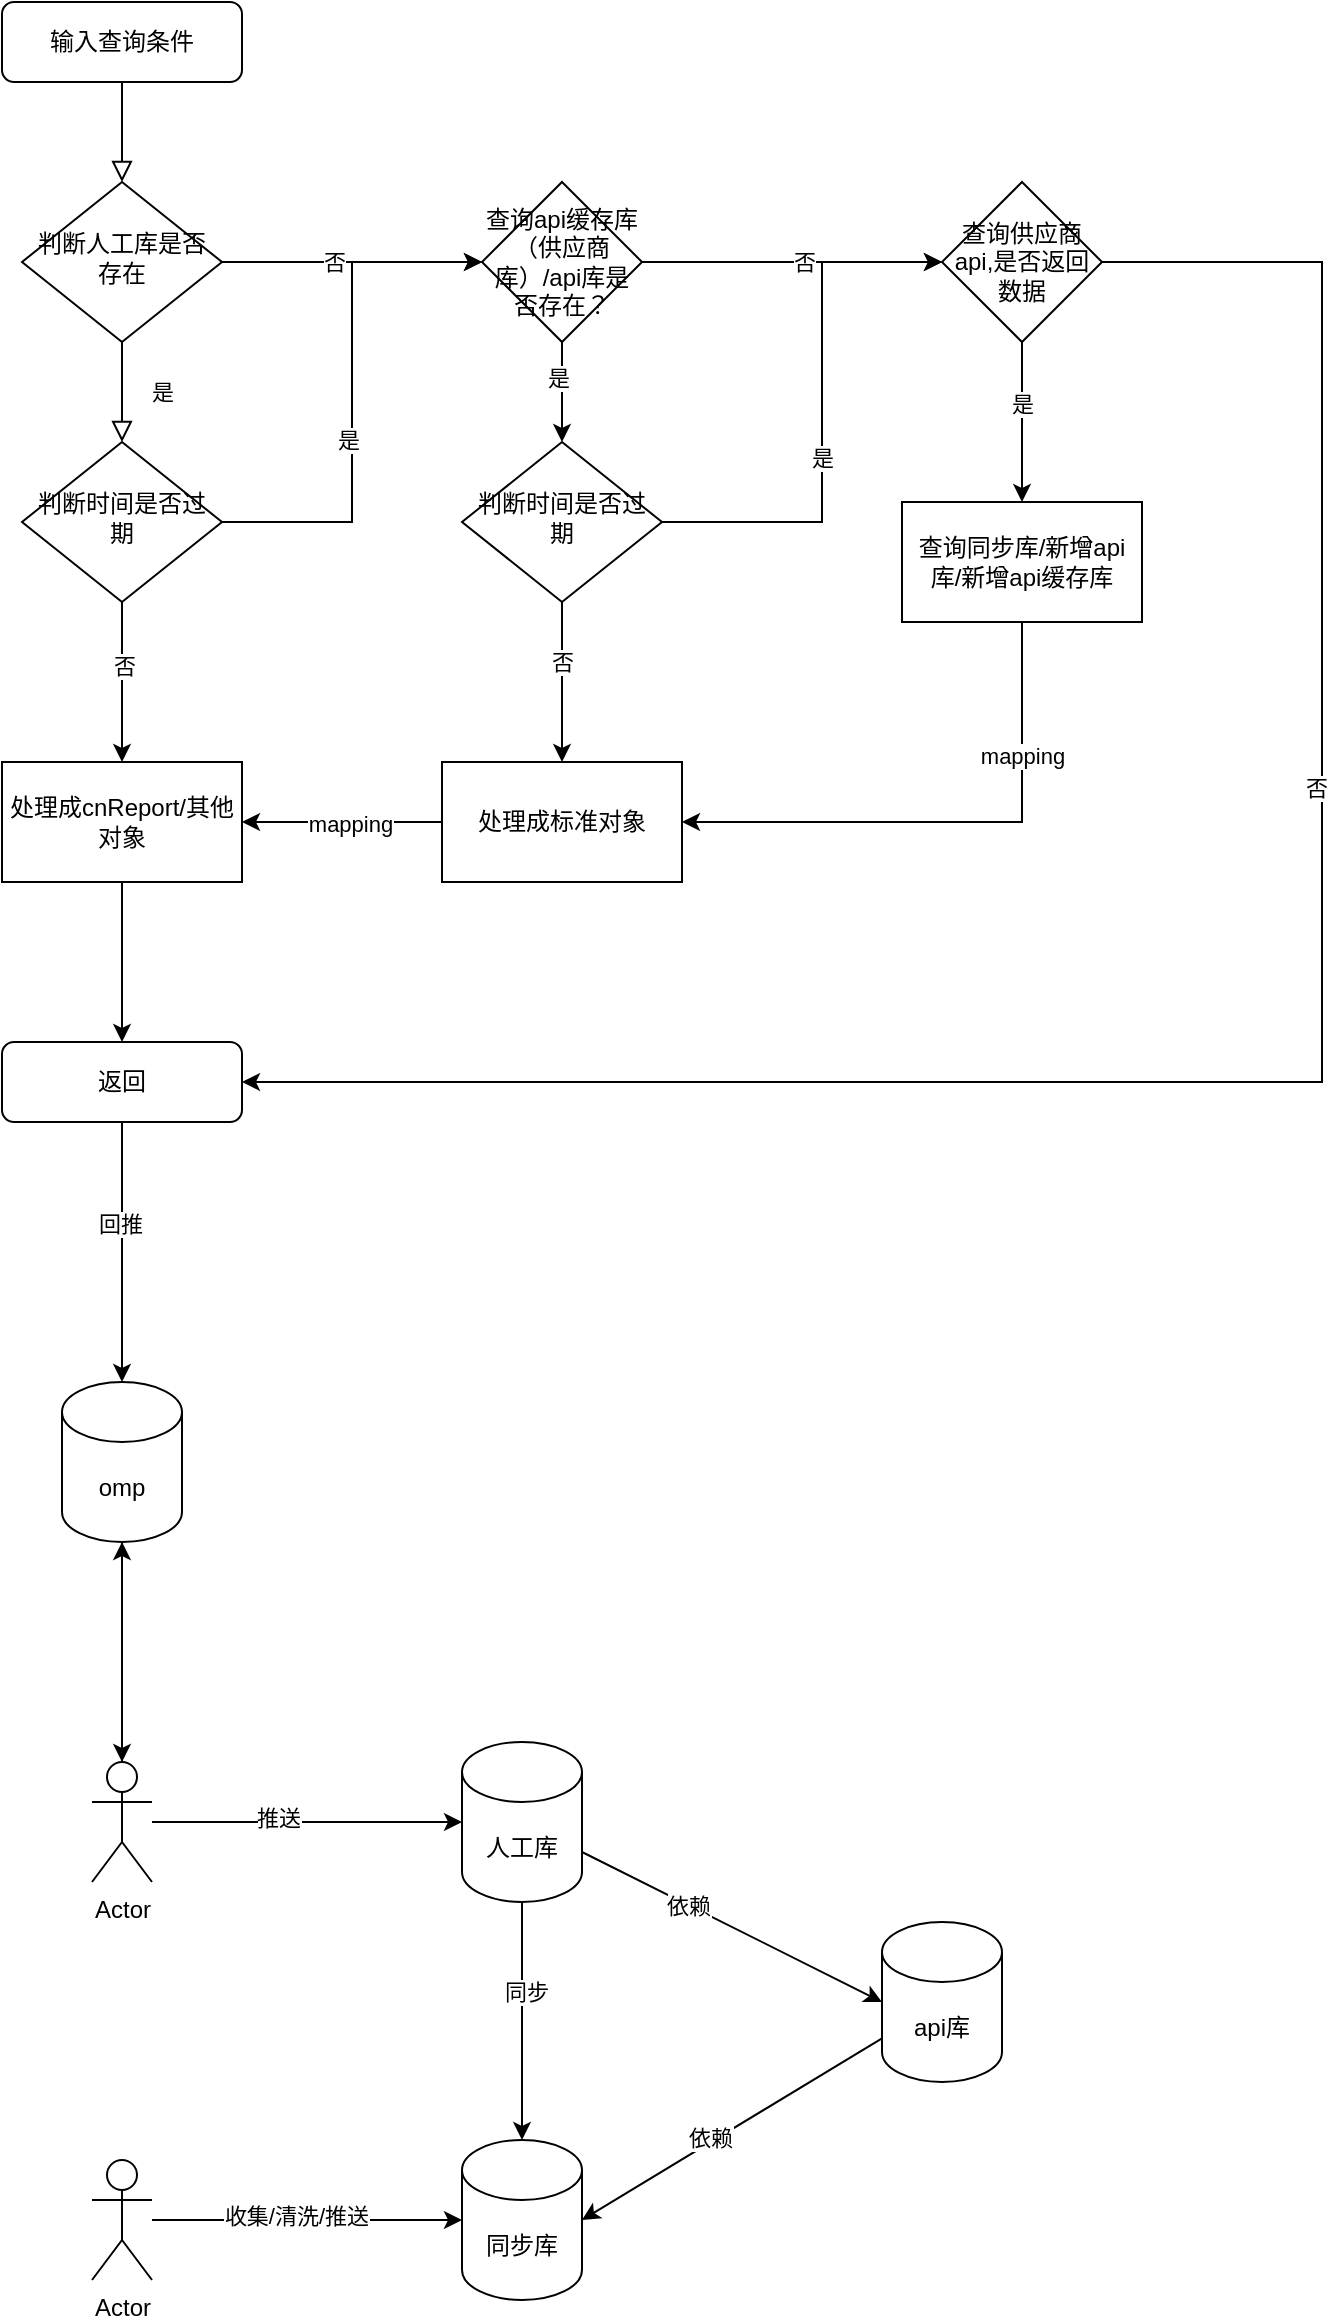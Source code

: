 <mxfile version="15.0.6" type="github">
  <diagram id="C5RBs43oDa-KdzZeNtuy" name="Page-1">
    <mxGraphModel dx="1128" dy="683" grid="1" gridSize="10" guides="1" tooltips="1" connect="1" arrows="1" fold="1" page="1" pageScale="1" pageWidth="827" pageHeight="1169" math="0" shadow="0">
      <root>
        <mxCell id="WIyWlLk6GJQsqaUBKTNV-0" />
        <mxCell id="WIyWlLk6GJQsqaUBKTNV-1" parent="WIyWlLk6GJQsqaUBKTNV-0" />
        <mxCell id="WIyWlLk6GJQsqaUBKTNV-2" value="" style="rounded=0;html=1;jettySize=auto;orthogonalLoop=1;fontSize=11;endArrow=block;endFill=0;endSize=8;strokeWidth=1;shadow=0;labelBackgroundColor=none;edgeStyle=orthogonalEdgeStyle;" parent="WIyWlLk6GJQsqaUBKTNV-1" source="WIyWlLk6GJQsqaUBKTNV-3" target="WIyWlLk6GJQsqaUBKTNV-6" edge="1">
          <mxGeometry relative="1" as="geometry" />
        </mxCell>
        <mxCell id="WIyWlLk6GJQsqaUBKTNV-3" value="&lt;font style=&quot;vertical-align: inherit&quot;&gt;&lt;font style=&quot;vertical-align: inherit&quot;&gt;输入查询条件&lt;br&gt;&lt;/font&gt;&lt;/font&gt;" style="rounded=1;whiteSpace=wrap;html=1;fontSize=12;glass=0;strokeWidth=1;shadow=0;" parent="WIyWlLk6GJQsqaUBKTNV-1" vertex="1">
          <mxGeometry x="160" y="80" width="120" height="40" as="geometry" />
        </mxCell>
        <mxCell id="WIyWlLk6GJQsqaUBKTNV-4" value="是" style="rounded=0;html=1;jettySize=auto;orthogonalLoop=1;fontSize=11;endArrow=block;endFill=0;endSize=8;strokeWidth=1;shadow=0;labelBackgroundColor=none;edgeStyle=orthogonalEdgeStyle;" parent="WIyWlLk6GJQsqaUBKTNV-1" source="WIyWlLk6GJQsqaUBKTNV-6" target="WIyWlLk6GJQsqaUBKTNV-10" edge="1">
          <mxGeometry y="20" relative="1" as="geometry">
            <mxPoint as="offset" />
          </mxGeometry>
        </mxCell>
        <mxCell id="7rB0-96qa2f4x_AwsrBt-5" style="edgeStyle=orthogonalEdgeStyle;rounded=0;orthogonalLoop=1;jettySize=auto;html=1;exitX=1;exitY=0.5;exitDx=0;exitDy=0;entryX=0;entryY=0.5;entryDx=0;entryDy=0;" parent="WIyWlLk6GJQsqaUBKTNV-1" source="WIyWlLk6GJQsqaUBKTNV-6" target="7rB0-96qa2f4x_AwsrBt-10" edge="1">
          <mxGeometry relative="1" as="geometry">
            <mxPoint x="414" y="210" as="targetPoint" />
            <Array as="points" />
          </mxGeometry>
        </mxCell>
        <mxCell id="7rB0-96qa2f4x_AwsrBt-7" value="否" style="edgeLabel;html=1;align=center;verticalAlign=middle;resizable=0;points=[];" parent="7rB0-96qa2f4x_AwsrBt-5" vertex="1" connectable="0">
          <mxGeometry x="-0.14" relative="1" as="geometry">
            <mxPoint as="offset" />
          </mxGeometry>
        </mxCell>
        <mxCell id="WIyWlLk6GJQsqaUBKTNV-6" value="&lt;font style=&quot;vertical-align: inherit&quot;&gt;&lt;font style=&quot;vertical-align: inherit&quot;&gt;判断人工库是否存在&lt;/font&gt;&lt;/font&gt;" style="rhombus;whiteSpace=wrap;html=1;shadow=0;fontFamily=Helvetica;fontSize=12;align=center;strokeWidth=1;spacing=6;spacingTop=-4;" parent="WIyWlLk6GJQsqaUBKTNV-1" vertex="1">
          <mxGeometry x="170" y="170" width="100" height="80" as="geometry" />
        </mxCell>
        <mxCell id="7rB0-96qa2f4x_AwsrBt-3" style="edgeStyle=orthogonalEdgeStyle;rounded=0;orthogonalLoop=1;jettySize=auto;html=1;entryX=0.5;entryY=0;entryDx=0;entryDy=0;" parent="WIyWlLk6GJQsqaUBKTNV-1" source="WIyWlLk6GJQsqaUBKTNV-10" target="7rB0-96qa2f4x_AwsrBt-48" edge="1">
          <mxGeometry relative="1" as="geometry">
            <mxPoint x="208.84" y="480.28" as="targetPoint" />
          </mxGeometry>
        </mxCell>
        <mxCell id="7rB0-96qa2f4x_AwsrBt-4" value="否" style="edgeLabel;html=1;align=center;verticalAlign=middle;resizable=0;points=[];" parent="7rB0-96qa2f4x_AwsrBt-3" vertex="1" connectable="0">
          <mxGeometry x="-0.218" y="1" relative="1" as="geometry">
            <mxPoint as="offset" />
          </mxGeometry>
        </mxCell>
        <mxCell id="7rB0-96qa2f4x_AwsrBt-37" style="edgeStyle=orthogonalEdgeStyle;rounded=0;orthogonalLoop=1;jettySize=auto;html=1;entryX=0;entryY=0.5;entryDx=0;entryDy=0;" parent="WIyWlLk6GJQsqaUBKTNV-1" source="WIyWlLk6GJQsqaUBKTNV-10" target="7rB0-96qa2f4x_AwsrBt-10" edge="1">
          <mxGeometry relative="1" as="geometry" />
        </mxCell>
        <mxCell id="7rB0-96qa2f4x_AwsrBt-38" value="是" style="edgeLabel;html=1;align=center;verticalAlign=middle;resizable=0;points=[];" parent="7rB0-96qa2f4x_AwsrBt-37" vertex="1" connectable="0">
          <mxGeometry x="-0.186" y="2" relative="1" as="geometry">
            <mxPoint as="offset" />
          </mxGeometry>
        </mxCell>
        <mxCell id="WIyWlLk6GJQsqaUBKTNV-10" value="判断时间是否过期" style="rhombus;whiteSpace=wrap;html=1;shadow=0;fontFamily=Helvetica;fontSize=12;align=center;strokeWidth=1;spacing=6;spacingTop=-4;" parent="WIyWlLk6GJQsqaUBKTNV-1" vertex="1">
          <mxGeometry x="170" y="300" width="100" height="80" as="geometry" />
        </mxCell>
        <mxCell id="7rB0-96qa2f4x_AwsrBt-47" value="" style="edgeStyle=orthogonalEdgeStyle;rounded=0;orthogonalLoop=1;jettySize=auto;html=1;exitX=0.5;exitY=1;exitDx=0;exitDy=0;" parent="WIyWlLk6GJQsqaUBKTNV-1" source="7rB0-96qa2f4x_AwsrBt-48" target="7rB0-96qa2f4x_AwsrBt-46" edge="1">
          <mxGeometry relative="1" as="geometry">
            <mxPoint x="220" y="540" as="sourcePoint" />
            <Array as="points" />
          </mxGeometry>
        </mxCell>
        <mxCell id="7rB0-96qa2f4x_AwsrBt-15" value="" style="edgeStyle=orthogonalEdgeStyle;rounded=0;orthogonalLoop=1;jettySize=auto;html=1;entryX=0.5;entryY=0;entryDx=0;entryDy=0;" parent="WIyWlLk6GJQsqaUBKTNV-1" source="7rB0-96qa2f4x_AwsrBt-10" target="7rB0-96qa2f4x_AwsrBt-32" edge="1">
          <mxGeometry relative="1" as="geometry">
            <mxPoint x="414" y="330" as="targetPoint" />
          </mxGeometry>
        </mxCell>
        <mxCell id="7rB0-96qa2f4x_AwsrBt-16" value="是" style="edgeLabel;html=1;align=center;verticalAlign=middle;resizable=0;points=[];" parent="7rB0-96qa2f4x_AwsrBt-15" vertex="1" connectable="0">
          <mxGeometry x="-0.31" y="-2" relative="1" as="geometry">
            <mxPoint as="offset" />
          </mxGeometry>
        </mxCell>
        <mxCell id="7rB0-96qa2f4x_AwsrBt-20" value="" style="edgeStyle=orthogonalEdgeStyle;rounded=0;orthogonalLoop=1;jettySize=auto;html=1;entryX=0;entryY=0.5;entryDx=0;entryDy=0;entryPerimeter=0;" parent="WIyWlLk6GJQsqaUBKTNV-1" source="7rB0-96qa2f4x_AwsrBt-10" target="7rB0-96qa2f4x_AwsrBt-27" edge="1">
          <mxGeometry relative="1" as="geometry">
            <mxPoint x="610" y="210" as="targetPoint" />
          </mxGeometry>
        </mxCell>
        <mxCell id="7rB0-96qa2f4x_AwsrBt-21" value="否" style="edgeLabel;html=1;align=center;verticalAlign=middle;resizable=0;points=[];" parent="7rB0-96qa2f4x_AwsrBt-20" vertex="1" connectable="0">
          <mxGeometry x="0.073" relative="1" as="geometry">
            <mxPoint as="offset" />
          </mxGeometry>
        </mxCell>
        <mxCell id="7rB0-96qa2f4x_AwsrBt-10" value="&lt;span&gt;查询api缓存库（供应商库）/api库是否存在？&lt;/span&gt;" style="rhombus;whiteSpace=wrap;html=1;" parent="WIyWlLk6GJQsqaUBKTNV-1" vertex="1">
          <mxGeometry x="400" y="170" width="80" height="80" as="geometry" />
        </mxCell>
        <mxCell id="7rB0-96qa2f4x_AwsrBt-17" style="edgeStyle=orthogonalEdgeStyle;rounded=0;orthogonalLoop=1;jettySize=auto;html=1;entryX=1;entryY=0.5;entryDx=0;entryDy=0;" parent="WIyWlLk6GJQsqaUBKTNV-1" source="7rB0-96qa2f4x_AwsrBt-14" target="7rB0-96qa2f4x_AwsrBt-48" edge="1">
          <mxGeometry relative="1" as="geometry">
            <mxPoint x="280" y="500" as="targetPoint" />
            <Array as="points">
              <mxPoint x="290" y="490" />
              <mxPoint x="290" y="490" />
            </Array>
          </mxGeometry>
        </mxCell>
        <mxCell id="7rB0-96qa2f4x_AwsrBt-18" value="mapping" style="edgeLabel;html=1;align=center;verticalAlign=middle;resizable=0;points=[];" parent="7rB0-96qa2f4x_AwsrBt-17" vertex="1" connectable="0">
          <mxGeometry x="-0.07" y="1" relative="1" as="geometry">
            <mxPoint as="offset" />
          </mxGeometry>
        </mxCell>
        <mxCell id="7rB0-96qa2f4x_AwsrBt-14" value="处理成标准对象" style="whiteSpace=wrap;html=1;" parent="WIyWlLk6GJQsqaUBKTNV-1" vertex="1">
          <mxGeometry x="380" y="460" width="120" height="60" as="geometry" />
        </mxCell>
        <mxCell id="7rB0-96qa2f4x_AwsrBt-41" value="" style="edgeStyle=orthogonalEdgeStyle;rounded=0;orthogonalLoop=1;jettySize=auto;html=1;entryX=0.5;entryY=0;entryDx=0;entryDy=0;" parent="WIyWlLk6GJQsqaUBKTNV-1" source="7rB0-96qa2f4x_AwsrBt-27" target="7rB0-96qa2f4x_AwsrBt-52" edge="1">
          <mxGeometry relative="1" as="geometry">
            <mxPoint x="670" y="320" as="targetPoint" />
            <Array as="points" />
          </mxGeometry>
        </mxCell>
        <mxCell id="7rB0-96qa2f4x_AwsrBt-42" value="是" style="edgeLabel;html=1;align=center;verticalAlign=middle;resizable=0;points=[];" parent="7rB0-96qa2f4x_AwsrBt-41" vertex="1" connectable="0">
          <mxGeometry x="-0.239" relative="1" as="geometry">
            <mxPoint as="offset" />
          </mxGeometry>
        </mxCell>
        <mxCell id="7rB0-96qa2f4x_AwsrBt-50" value="" style="edgeStyle=orthogonalEdgeStyle;rounded=0;orthogonalLoop=1;jettySize=auto;html=1;entryX=1;entryY=0.5;entryDx=0;entryDy=0;" parent="WIyWlLk6GJQsqaUBKTNV-1" source="7rB0-96qa2f4x_AwsrBt-27" target="7rB0-96qa2f4x_AwsrBt-46" edge="1">
          <mxGeometry relative="1" as="geometry">
            <mxPoint x="290" y="623.81" as="targetPoint" />
            <Array as="points">
              <mxPoint x="820" y="210" />
              <mxPoint x="820" y="620" />
            </Array>
          </mxGeometry>
        </mxCell>
        <mxCell id="7rB0-96qa2f4x_AwsrBt-54" value="否" style="edgeLabel;html=1;align=center;verticalAlign=middle;resizable=0;points=[];" parent="7rB0-96qa2f4x_AwsrBt-50" vertex="1" connectable="0">
          <mxGeometry x="-0.296" y="-3" relative="1" as="geometry">
            <mxPoint as="offset" />
          </mxGeometry>
        </mxCell>
        <mxCell id="7rB0-96qa2f4x_AwsrBt-27" value="查询供应商api,是否返回数据" style="rhombus;whiteSpace=wrap;html=1;" parent="WIyWlLk6GJQsqaUBKTNV-1" vertex="1">
          <mxGeometry x="630" y="170" width="80" height="80" as="geometry" />
        </mxCell>
        <mxCell id="7rB0-96qa2f4x_AwsrBt-33" style="edgeStyle=orthogonalEdgeStyle;rounded=0;orthogonalLoop=1;jettySize=auto;html=1;entryX=0.5;entryY=0;entryDx=0;entryDy=0;" parent="WIyWlLk6GJQsqaUBKTNV-1" source="7rB0-96qa2f4x_AwsrBt-32" target="7rB0-96qa2f4x_AwsrBt-14" edge="1">
          <mxGeometry relative="1" as="geometry" />
        </mxCell>
        <mxCell id="7rB0-96qa2f4x_AwsrBt-34" value="否" style="edgeLabel;html=1;align=center;verticalAlign=middle;resizable=0;points=[];" parent="7rB0-96qa2f4x_AwsrBt-33" vertex="1" connectable="0">
          <mxGeometry x="-0.251" relative="1" as="geometry">
            <mxPoint as="offset" />
          </mxGeometry>
        </mxCell>
        <mxCell id="7rB0-96qa2f4x_AwsrBt-35" style="edgeStyle=orthogonalEdgeStyle;rounded=0;orthogonalLoop=1;jettySize=auto;html=1;entryX=0;entryY=0.5;entryDx=0;entryDy=0;" parent="WIyWlLk6GJQsqaUBKTNV-1" source="7rB0-96qa2f4x_AwsrBt-32" target="7rB0-96qa2f4x_AwsrBt-27" edge="1">
          <mxGeometry relative="1" as="geometry">
            <Array as="points">
              <mxPoint x="570" y="340" />
              <mxPoint x="570" y="210" />
            </Array>
          </mxGeometry>
        </mxCell>
        <mxCell id="7rB0-96qa2f4x_AwsrBt-36" value="是" style="edgeLabel;html=1;align=center;verticalAlign=middle;resizable=0;points=[];" parent="7rB0-96qa2f4x_AwsrBt-35" vertex="1" connectable="0">
          <mxGeometry x="-0.167" relative="1" as="geometry">
            <mxPoint as="offset" />
          </mxGeometry>
        </mxCell>
        <mxCell id="7rB0-96qa2f4x_AwsrBt-32" value="判断时间是否过期" style="rhombus;whiteSpace=wrap;html=1;shadow=0;fontFamily=Helvetica;fontSize=12;align=center;strokeWidth=1;spacing=6;spacingTop=-4;" parent="WIyWlLk6GJQsqaUBKTNV-1" vertex="1">
          <mxGeometry x="390" y="300" width="100" height="80" as="geometry" />
        </mxCell>
        <mxCell id="7rB0-96qa2f4x_AwsrBt-44" style="edgeStyle=orthogonalEdgeStyle;rounded=0;orthogonalLoop=1;jettySize=auto;html=1;entryX=1;entryY=0.5;entryDx=0;entryDy=0;exitX=0.5;exitY=1;exitDx=0;exitDy=0;" parent="WIyWlLk6GJQsqaUBKTNV-1" source="7rB0-96qa2f4x_AwsrBt-52" target="7rB0-96qa2f4x_AwsrBt-14" edge="1">
          <mxGeometry relative="1" as="geometry">
            <mxPoint x="670" y="400" as="sourcePoint" />
            <Array as="points">
              <mxPoint x="670" y="490" />
            </Array>
          </mxGeometry>
        </mxCell>
        <mxCell id="7rB0-96qa2f4x_AwsrBt-53" value="mapping" style="edgeLabel;html=1;align=center;verticalAlign=middle;resizable=0;points=[];" parent="7rB0-96qa2f4x_AwsrBt-44" vertex="1" connectable="0">
          <mxGeometry x="-0.502" relative="1" as="geometry">
            <mxPoint as="offset" />
          </mxGeometry>
        </mxCell>
        <mxCell id="NNWd4sE5JfiC2JHjnogq-1" style="edgeStyle=orthogonalEdgeStyle;rounded=0;orthogonalLoop=1;jettySize=auto;html=1;entryX=0.5;entryY=0;entryDx=0;entryDy=0;entryPerimeter=0;" parent="WIyWlLk6GJQsqaUBKTNV-1" source="7rB0-96qa2f4x_AwsrBt-46" target="NNWd4sE5JfiC2JHjnogq-0" edge="1">
          <mxGeometry relative="1" as="geometry" />
        </mxCell>
        <mxCell id="NNWd4sE5JfiC2JHjnogq-2" value="回推" style="edgeLabel;html=1;align=center;verticalAlign=middle;resizable=0;points=[];" parent="NNWd4sE5JfiC2JHjnogq-1" vertex="1" connectable="0">
          <mxGeometry x="-0.212" y="-1" relative="1" as="geometry">
            <mxPoint as="offset" />
          </mxGeometry>
        </mxCell>
        <mxCell id="7rB0-96qa2f4x_AwsrBt-46" value="返回" style="rounded=1;whiteSpace=wrap;html=1;fontSize=12;glass=0;strokeWidth=1;shadow=0;" parent="WIyWlLk6GJQsqaUBKTNV-1" vertex="1">
          <mxGeometry x="160" y="600" width="120" height="40" as="geometry" />
        </mxCell>
        <mxCell id="7rB0-96qa2f4x_AwsrBt-48" value="处理成cnReport/其他对象" style="whiteSpace=wrap;html=1;" parent="WIyWlLk6GJQsqaUBKTNV-1" vertex="1">
          <mxGeometry x="160" y="460" width="120" height="60" as="geometry" />
        </mxCell>
        <mxCell id="7rB0-96qa2f4x_AwsrBt-52" value="&lt;span&gt;查询同步库/新增api库/新增api缓存库&lt;/span&gt;" style="rounded=0;whiteSpace=wrap;html=1;" parent="WIyWlLk6GJQsqaUBKTNV-1" vertex="1">
          <mxGeometry x="610" y="330" width="120" height="60" as="geometry" />
        </mxCell>
        <mxCell id="NNWd4sE5JfiC2JHjnogq-3" style="edgeStyle=orthogonalEdgeStyle;rounded=0;orthogonalLoop=1;jettySize=auto;html=1;" parent="WIyWlLk6GJQsqaUBKTNV-1" source="NNWd4sE5JfiC2JHjnogq-0" edge="1">
          <mxGeometry relative="1" as="geometry">
            <mxPoint x="220" y="960" as="targetPoint" />
          </mxGeometry>
        </mxCell>
        <mxCell id="NNWd4sE5JfiC2JHjnogq-0" value="omp" style="shape=cylinder3;whiteSpace=wrap;html=1;boundedLbl=1;backgroundOutline=1;size=15;" parent="WIyWlLk6GJQsqaUBKTNV-1" vertex="1">
          <mxGeometry x="190" y="770" width="60" height="80" as="geometry" />
        </mxCell>
        <mxCell id="NNWd4sE5JfiC2JHjnogq-7" value="" style="edgeStyle=orthogonalEdgeStyle;rounded=0;orthogonalLoop=1;jettySize=auto;html=1;exitX=0.5;exitY=0;exitDx=0;exitDy=0;exitPerimeter=0;" parent="WIyWlLk6GJQsqaUBKTNV-1" source="NNWd4sE5JfiC2JHjnogq-4" target="NNWd4sE5JfiC2JHjnogq-0" edge="1">
          <mxGeometry relative="1" as="geometry" />
        </mxCell>
        <mxCell id="NNWd4sE5JfiC2JHjnogq-8" style="edgeStyle=orthogonalEdgeStyle;rounded=0;orthogonalLoop=1;jettySize=auto;html=1;" parent="WIyWlLk6GJQsqaUBKTNV-1" source="NNWd4sE5JfiC2JHjnogq-4" edge="1">
          <mxGeometry relative="1" as="geometry">
            <mxPoint x="390" y="990" as="targetPoint" />
          </mxGeometry>
        </mxCell>
        <mxCell id="NNWd4sE5JfiC2JHjnogq-9" value="推送" style="edgeLabel;html=1;align=center;verticalAlign=middle;resizable=0;points=[];" parent="NNWd4sE5JfiC2JHjnogq-8" vertex="1" connectable="0">
          <mxGeometry x="-0.187" y="2" relative="1" as="geometry">
            <mxPoint as="offset" />
          </mxGeometry>
        </mxCell>
        <mxCell id="NNWd4sE5JfiC2JHjnogq-4" value="Actor" style="shape=umlActor;verticalLabelPosition=bottom;verticalAlign=top;html=1;outlineConnect=0;" parent="WIyWlLk6GJQsqaUBKTNV-1" vertex="1">
          <mxGeometry x="205" y="960" width="30" height="60" as="geometry" />
        </mxCell>
        <mxCell id="jCf3TJaZB89kuJb2Jbi--6" style="edgeStyle=orthogonalEdgeStyle;rounded=0;orthogonalLoop=1;jettySize=auto;html=1;entryX=0.5;entryY=0;entryDx=0;entryDy=0;entryPerimeter=0;" edge="1" parent="WIyWlLk6GJQsqaUBKTNV-1" source="NNWd4sE5JfiC2JHjnogq-10" target="NNWd4sE5JfiC2JHjnogq-15">
          <mxGeometry relative="1" as="geometry">
            <mxPoint x="420" y="1080" as="targetPoint" />
          </mxGeometry>
        </mxCell>
        <mxCell id="jCf3TJaZB89kuJb2Jbi--7" value="同步" style="edgeLabel;html=1;align=center;verticalAlign=middle;resizable=0;points=[];" vertex="1" connectable="0" parent="jCf3TJaZB89kuJb2Jbi--6">
          <mxGeometry x="-0.251" y="2" relative="1" as="geometry">
            <mxPoint as="offset" />
          </mxGeometry>
        </mxCell>
        <mxCell id="jCf3TJaZB89kuJb2Jbi--8" style="rounded=0;orthogonalLoop=1;jettySize=auto;html=1;entryX=0;entryY=0.5;entryDx=0;entryDy=0;entryPerimeter=0;" edge="1" parent="WIyWlLk6GJQsqaUBKTNV-1" source="NNWd4sE5JfiC2JHjnogq-10" target="NNWd4sE5JfiC2JHjnogq-13">
          <mxGeometry relative="1" as="geometry" />
        </mxCell>
        <mxCell id="jCf3TJaZB89kuJb2Jbi--10" value="依赖" style="edgeLabel;html=1;align=center;verticalAlign=middle;resizable=0;points=[];" vertex="1" connectable="0" parent="jCf3TJaZB89kuJb2Jbi--8">
          <mxGeometry x="-0.304" y="-1" relative="1" as="geometry">
            <mxPoint x="1" as="offset" />
          </mxGeometry>
        </mxCell>
        <mxCell id="NNWd4sE5JfiC2JHjnogq-10" value="人工库" style="shape=cylinder3;whiteSpace=wrap;html=1;boundedLbl=1;backgroundOutline=1;size=15;" parent="WIyWlLk6GJQsqaUBKTNV-1" vertex="1">
          <mxGeometry x="390" y="950" width="60" height="80" as="geometry" />
        </mxCell>
        <mxCell id="jCf3TJaZB89kuJb2Jbi--9" style="edgeStyle=none;rounded=0;orthogonalLoop=1;jettySize=auto;html=1;entryX=1;entryY=0.5;entryDx=0;entryDy=0;entryPerimeter=0;" edge="1" parent="WIyWlLk6GJQsqaUBKTNV-1" source="NNWd4sE5JfiC2JHjnogq-13" target="NNWd4sE5JfiC2JHjnogq-15">
          <mxGeometry relative="1" as="geometry" />
        </mxCell>
        <mxCell id="jCf3TJaZB89kuJb2Jbi--11" value="依赖" style="edgeLabel;html=1;align=center;verticalAlign=middle;resizable=0;points=[];" vertex="1" connectable="0" parent="jCf3TJaZB89kuJb2Jbi--9">
          <mxGeometry x="0.132" y="-2" relative="1" as="geometry">
            <mxPoint as="offset" />
          </mxGeometry>
        </mxCell>
        <mxCell id="NNWd4sE5JfiC2JHjnogq-13" value="api库" style="shape=cylinder3;whiteSpace=wrap;html=1;boundedLbl=1;backgroundOutline=1;size=15;" parent="WIyWlLk6GJQsqaUBKTNV-1" vertex="1">
          <mxGeometry x="600" y="1040" width="60" height="80" as="geometry" />
        </mxCell>
        <mxCell id="NNWd4sE5JfiC2JHjnogq-15" value="同步库" style="shape=cylinder3;whiteSpace=wrap;html=1;boundedLbl=1;backgroundOutline=1;size=15;" parent="WIyWlLk6GJQsqaUBKTNV-1" vertex="1">
          <mxGeometry x="390" y="1149" width="60" height="80" as="geometry" />
        </mxCell>
        <mxCell id="jCf3TJaZB89kuJb2Jbi--1" style="edgeStyle=orthogonalEdgeStyle;rounded=0;orthogonalLoop=1;jettySize=auto;html=1;entryX=0;entryY=0.5;entryDx=0;entryDy=0;entryPerimeter=0;" edge="1" parent="WIyWlLk6GJQsqaUBKTNV-1" source="jCf3TJaZB89kuJb2Jbi--0" target="NNWd4sE5JfiC2JHjnogq-15">
          <mxGeometry relative="1" as="geometry" />
        </mxCell>
        <mxCell id="jCf3TJaZB89kuJb2Jbi--2" value="收集/清洗/推送" style="edgeLabel;html=1;align=center;verticalAlign=middle;resizable=0;points=[];" vertex="1" connectable="0" parent="jCf3TJaZB89kuJb2Jbi--1">
          <mxGeometry x="-0.069" y="2" relative="1" as="geometry">
            <mxPoint as="offset" />
          </mxGeometry>
        </mxCell>
        <mxCell id="jCf3TJaZB89kuJb2Jbi--0" value="Actor" style="shape=umlActor;verticalLabelPosition=bottom;verticalAlign=top;html=1;outlineConnect=0;" vertex="1" parent="WIyWlLk6GJQsqaUBKTNV-1">
          <mxGeometry x="205" y="1159" width="30" height="60" as="geometry" />
        </mxCell>
      </root>
    </mxGraphModel>
  </diagram>
</mxfile>
